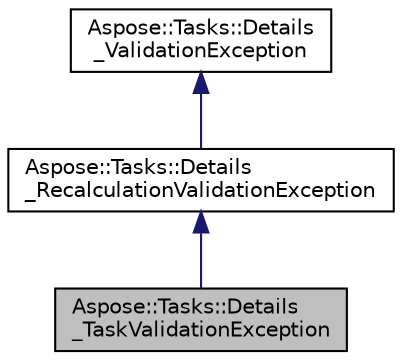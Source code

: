 digraph "Aspose::Tasks::Details_TaskValidationException"
{
 // LATEX_PDF_SIZE
  edge [fontname="Helvetica",fontsize="10",labelfontname="Helvetica",labelfontsize="10"];
  node [fontname="Helvetica",fontsize="10",shape=record];
  Node1 [label="Aspose::Tasks::Details\l_TaskValidationException",height=0.2,width=0.4,color="black", fillcolor="grey75", style="filled", fontcolor="black",tooltip="Represents an exception which is thrown when errors are found in project's tasks after recalculation."];
  Node2 -> Node1 [dir="back",color="midnightblue",fontsize="10",style="solid",fontname="Helvetica"];
  Node2 [label="Aspose::Tasks::Details\l_RecalculationValidationException",height=0.2,width=0.4,color="black", fillcolor="white", style="filled",URL="$class_aspose_1_1_tasks_1_1_details___recalculation_validation_exception.html",tooltip="Represents an exception which is thrown when errors are found in project after recalculation."];
  Node3 -> Node2 [dir="back",color="midnightblue",fontsize="10",style="solid",fontname="Helvetica"];
  Node3 [label="Aspose::Tasks::Details\l_ValidationException",height=0.2,width=0.4,color="black", fillcolor="white", style="filled",URL="$class_aspose_1_1_tasks_1_1_details___validation_exception.html",tooltip="Represents an exception which is thrown when errors are found during validation of entity."];
}
